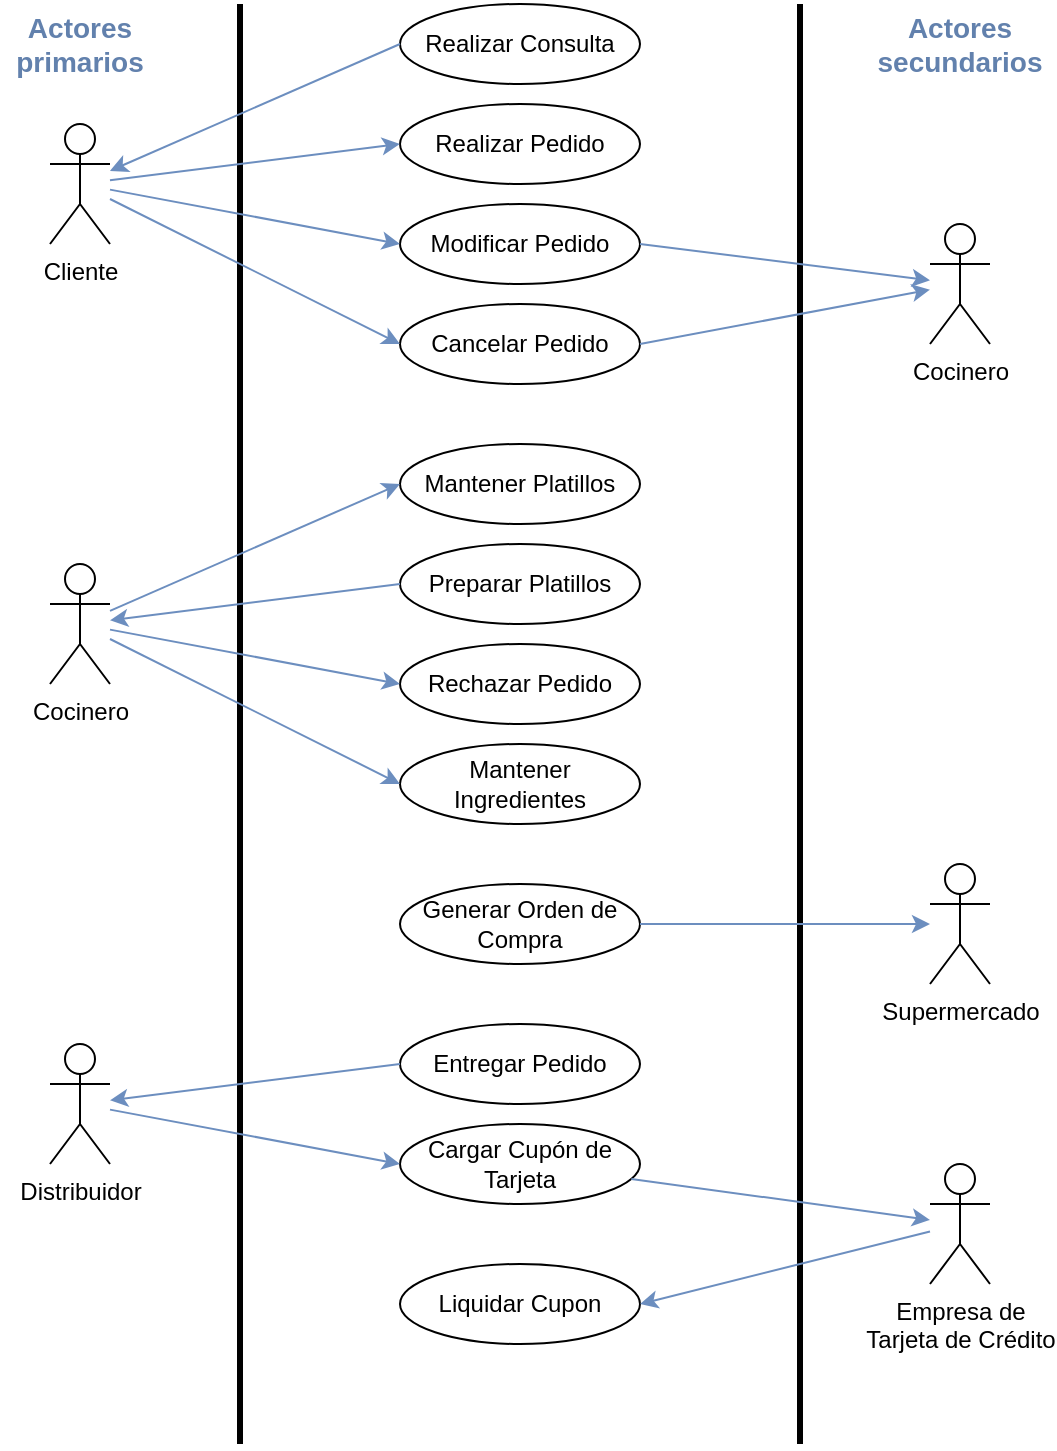 <mxfile version="13.9.0" type="device"><diagram id="zngwCTSnNqY8AsrBJGvs" name="Page-1"><mxGraphModel dx="1038" dy="479" grid="1" gridSize="10" guides="1" tooltips="1" connect="1" arrows="1" fold="1" page="1" pageScale="1" pageWidth="850" pageHeight="1100" math="0" shadow="0"><root><mxCell id="0"/><mxCell id="1" parent="0"/><mxCell id="RLjeAVOQxVMwUplg_oB_-1" value="" style="endArrow=none;html=1;strokeWidth=3;" parent="1" edge="1"><mxGeometry width="50" height="50" relative="1" as="geometry"><mxPoint x="160" y="760" as="sourcePoint"/><mxPoint x="160" y="40" as="targetPoint"/></mxGeometry></mxCell><mxCell id="RLjeAVOQxVMwUplg_oB_-2" value="" style="endArrow=none;html=1;strokeWidth=3;" parent="1" edge="1"><mxGeometry width="50" height="50" relative="1" as="geometry"><mxPoint x="440" y="760" as="sourcePoint"/><mxPoint x="440" y="40" as="targetPoint"/></mxGeometry></mxCell><mxCell id="RLjeAVOQxVMwUplg_oB_-3" value="Cliente" style="shape=umlActor;verticalLabelPosition=bottom;verticalAlign=top;html=1;outlineConnect=0;" parent="1" vertex="1"><mxGeometry x="65" y="100" width="30" height="60" as="geometry"/></mxCell><mxCell id="RLjeAVOQxVMwUplg_oB_-6" value="Actores primarios" style="text;html=1;strokeColor=none;fillColor=none;align=center;verticalAlign=middle;whiteSpace=wrap;rounded=0;strokeWidth=1;fontSize=14;fontStyle=1;fontColor=#6281AD;" parent="1" vertex="1"><mxGeometry x="40" y="40" width="80" height="40" as="geometry"/></mxCell><mxCell id="RLjeAVOQxVMwUplg_oB_-7" value="Actores secundarios" style="text;html=1;strokeColor=none;fillColor=none;align=center;verticalAlign=middle;whiteSpace=wrap;rounded=0;strokeWidth=1;fontSize=14;fontStyle=1;fontColor=#6281AD;" parent="1" vertex="1"><mxGeometry x="480" y="40" width="80" height="40" as="geometry"/></mxCell><mxCell id="RLjeAVOQxVMwUplg_oB_-9" value="Realizar Consulta" style="ellipse;whiteSpace=wrap;html=1;strokeWidth=1;fontSize=12;" parent="1" vertex="1"><mxGeometry x="240" y="40" width="120" height="40" as="geometry"/></mxCell><mxCell id="RLjeAVOQxVMwUplg_oB_-12" value="Supermercado" style="shape=umlActor;verticalLabelPosition=bottom;verticalAlign=top;html=1;outlineConnect=0;" parent="1" vertex="1"><mxGeometry x="505" y="470" width="30" height="60" as="geometry"/></mxCell><mxCell id="RLjeAVOQxVMwUplg_oB_-15" value="" style="endArrow=classic;html=1;strokeWidth=1;fontSize=14;exitX=0;exitY=0.5;exitDx=0;exitDy=0;fillColor=#dae8fc;strokeColor=#6c8ebf;" parent="1" source="RLjeAVOQxVMwUplg_oB_-9" target="RLjeAVOQxVMwUplg_oB_-3" edge="1"><mxGeometry width="50" height="50" relative="1" as="geometry"><mxPoint x="340" y="160" as="sourcePoint"/><mxPoint x="390" y="110" as="targetPoint"/></mxGeometry></mxCell><mxCell id="RLjeAVOQxVMwUplg_oB_-17" value="Realizar Pedido" style="ellipse;whiteSpace=wrap;html=1;strokeWidth=1;fontSize=12;" parent="1" vertex="1"><mxGeometry x="240" y="90" width="120" height="40" as="geometry"/></mxCell><mxCell id="RLjeAVOQxVMwUplg_oB_-18" value="" style="endArrow=classic;html=1;strokeWidth=1;fontSize=14;fillColor=#dae8fc;strokeColor=#6c8ebf;entryX=0;entryY=0.5;entryDx=0;entryDy=0;" parent="1" source="RLjeAVOQxVMwUplg_oB_-3" target="RLjeAVOQxVMwUplg_oB_-17" edge="1"><mxGeometry width="50" height="50" relative="1" as="geometry"><mxPoint x="250" y="75" as="sourcePoint"/><mxPoint x="105" y="133.906" as="targetPoint"/></mxGeometry></mxCell><mxCell id="RLjeAVOQxVMwUplg_oB_-20" value="Cocinero" style="shape=umlActor;verticalLabelPosition=bottom;verticalAlign=top;html=1;outlineConnect=0;" parent="1" vertex="1"><mxGeometry x="65" y="320" width="30" height="60" as="geometry"/></mxCell><mxCell id="RLjeAVOQxVMwUplg_oB_-21" value="Modificar Pedido" style="ellipse;whiteSpace=wrap;html=1;strokeWidth=1;fontSize=12;" parent="1" vertex="1"><mxGeometry x="240" y="140" width="120" height="40" as="geometry"/></mxCell><mxCell id="RLjeAVOQxVMwUplg_oB_-22" value="&lt;font style=&quot;font-size: 12px&quot;&gt;Cancelar Pedido&lt;/font&gt;" style="ellipse;whiteSpace=wrap;html=1;strokeWidth=1;fontSize=12;" parent="1" vertex="1"><mxGeometry x="240" y="190" width="120" height="40" as="geometry"/></mxCell><mxCell id="RLjeAVOQxVMwUplg_oB_-23" value="" style="endArrow=classic;html=1;strokeWidth=1;fontSize=14;fillColor=#dae8fc;strokeColor=#6c8ebf;entryX=0;entryY=0.5;entryDx=0;entryDy=0;" parent="1" source="RLjeAVOQxVMwUplg_oB_-3" target="RLjeAVOQxVMwUplg_oB_-21" edge="1"><mxGeometry width="50" height="50" relative="1" as="geometry"><mxPoint x="105" y="138.125" as="sourcePoint"/><mxPoint x="250" y="120" as="targetPoint"/></mxGeometry></mxCell><mxCell id="RLjeAVOQxVMwUplg_oB_-24" value="" style="endArrow=classic;html=1;strokeWidth=1;fontSize=14;fillColor=#dae8fc;strokeColor=#6c8ebf;entryX=0;entryY=0.5;entryDx=0;entryDy=0;" parent="1" source="RLjeAVOQxVMwUplg_oB_-3" target="RLjeAVOQxVMwUplg_oB_-22" edge="1"><mxGeometry width="50" height="50" relative="1" as="geometry"><mxPoint x="115" y="148.125" as="sourcePoint"/><mxPoint x="260" y="130" as="targetPoint"/></mxGeometry></mxCell><mxCell id="RLjeAVOQxVMwUplg_oB_-28" value="Mantener Platillos" style="ellipse;whiteSpace=wrap;html=1;strokeWidth=1;fontSize=12;" parent="1" vertex="1"><mxGeometry x="240" y="260" width="120" height="40" as="geometry"/></mxCell><mxCell id="RLjeAVOQxVMwUplg_oB_-29" value="" style="endArrow=classic;html=1;strokeWidth=1;fontSize=14;fillColor=#dae8fc;strokeColor=#6c8ebf;entryX=0;entryY=0.5;entryDx=0;entryDy=0;" parent="1" source="RLjeAVOQxVMwUplg_oB_-20" target="RLjeAVOQxVMwUplg_oB_-28" edge="1"><mxGeometry width="50" height="50" relative="1" as="geometry"><mxPoint x="105" y="157.5" as="sourcePoint"/><mxPoint x="250" y="230" as="targetPoint"/></mxGeometry></mxCell><mxCell id="RLjeAVOQxVMwUplg_oB_-30" value="Preparar Platillos" style="ellipse;whiteSpace=wrap;html=1;strokeWidth=1;fontSize=12;" parent="1" vertex="1"><mxGeometry x="240" y="310" width="120" height="40" as="geometry"/></mxCell><mxCell id="RLjeAVOQxVMwUplg_oB_-31" value="" style="endArrow=classic;html=1;strokeWidth=1;fontSize=14;fillColor=#dae8fc;strokeColor=#6c8ebf;exitX=0;exitY=0.5;exitDx=0;exitDy=0;" parent="1" source="RLjeAVOQxVMwUplg_oB_-30" target="RLjeAVOQxVMwUplg_oB_-20" edge="1"><mxGeometry width="50" height="50" relative="1" as="geometry"><mxPoint x="105" y="328.125" as="sourcePoint"/><mxPoint x="250" y="310" as="targetPoint"/></mxGeometry></mxCell><mxCell id="RLjeAVOQxVMwUplg_oB_-33" value="Rechazar Pedido" style="ellipse;whiteSpace=wrap;html=1;strokeWidth=1;fontSize=12;" parent="1" vertex="1"><mxGeometry x="240" y="360" width="120" height="40" as="geometry"/></mxCell><mxCell id="RLjeAVOQxVMwUplg_oB_-34" value="" style="endArrow=classic;html=1;strokeWidth=1;fontSize=14;fillColor=#dae8fc;strokeColor=#6c8ebf;entryX=0;entryY=0.5;entryDx=0;entryDy=0;" parent="1" source="RLjeAVOQxVMwUplg_oB_-20" target="RLjeAVOQxVMwUplg_oB_-33" edge="1"><mxGeometry width="50" height="50" relative="1" as="geometry"><mxPoint x="105" y="328.125" as="sourcePoint"/><mxPoint x="190" y="440" as="targetPoint"/></mxGeometry></mxCell><mxCell id="RLjeAVOQxVMwUplg_oB_-35" value="Mantener Ingredientes" style="ellipse;whiteSpace=wrap;html=1;strokeWidth=1;fontSize=12;" parent="1" vertex="1"><mxGeometry x="240" y="410" width="120" height="40" as="geometry"/></mxCell><mxCell id="RLjeAVOQxVMwUplg_oB_-36" value="" style="endArrow=classic;html=1;strokeWidth=1;fontSize=14;fillColor=#dae8fc;strokeColor=#6c8ebf;entryX=0;entryY=0.5;entryDx=0;entryDy=0;" parent="1" source="RLjeAVOQxVMwUplg_oB_-20" target="RLjeAVOQxVMwUplg_oB_-35" edge="1"><mxGeometry width="50" height="50" relative="1" as="geometry"><mxPoint x="105" y="337.5" as="sourcePoint"/><mxPoint x="250" y="410" as="targetPoint"/></mxGeometry></mxCell><mxCell id="RLjeAVOQxVMwUplg_oB_-37" value="Generar Orden de Compra" style="ellipse;whiteSpace=wrap;html=1;strokeWidth=1;fontSize=12;" parent="1" vertex="1"><mxGeometry x="240" y="480" width="120" height="40" as="geometry"/></mxCell><mxCell id="RLjeAVOQxVMwUplg_oB_-38" value="" style="endArrow=classic;html=1;strokeWidth=1;fontSize=14;fillColor=#dae8fc;strokeColor=#6c8ebf;exitX=1;exitY=0.5;exitDx=0;exitDy=0;" parent="1" source="RLjeAVOQxVMwUplg_oB_-37" target="RLjeAVOQxVMwUplg_oB_-12" edge="1"><mxGeometry width="50" height="50" relative="1" as="geometry"><mxPoint x="105" y="367.5" as="sourcePoint"/><mxPoint x="250" y="440" as="targetPoint"/></mxGeometry></mxCell><mxCell id="RLjeAVOQxVMwUplg_oB_-40" value="Distribuidor" style="shape=umlActor;verticalLabelPosition=bottom;verticalAlign=top;html=1;outlineConnect=0;" parent="1" vertex="1"><mxGeometry x="65" y="560" width="30" height="60" as="geometry"/></mxCell><mxCell id="RLjeAVOQxVMwUplg_oB_-41" value="Entregar Pedido" style="ellipse;whiteSpace=wrap;html=1;strokeWidth=1;fontSize=12;" parent="1" vertex="1"><mxGeometry x="240" y="550" width="120" height="40" as="geometry"/></mxCell><mxCell id="RLjeAVOQxVMwUplg_oB_-42" value="" style="endArrow=classic;html=1;strokeWidth=1;fontSize=14;fillColor=#dae8fc;strokeColor=#6c8ebf;exitX=0;exitY=0.5;exitDx=0;exitDy=0;" parent="1" source="RLjeAVOQxVMwUplg_oB_-41" target="RLjeAVOQxVMwUplg_oB_-40" edge="1"><mxGeometry width="50" height="50" relative="1" as="geometry"><mxPoint x="105" y="467.5" as="sourcePoint"/><mxPoint x="250" y="540" as="targetPoint"/></mxGeometry></mxCell><mxCell id="RLjeAVOQxVMwUplg_oB_-45" value="Cargar Cupón de Tarjeta" style="ellipse;whiteSpace=wrap;html=1;strokeWidth=1;fontSize=12;" parent="1" vertex="1"><mxGeometry x="240" y="600" width="120" height="40" as="geometry"/></mxCell><mxCell id="RLjeAVOQxVMwUplg_oB_-46" value="" style="endArrow=classic;html=1;strokeWidth=1;fontSize=14;fillColor=#dae8fc;strokeColor=#6c8ebf;entryX=0;entryY=0.5;entryDx=0;entryDy=0;" parent="1" source="RLjeAVOQxVMwUplg_oB_-40" target="RLjeAVOQxVMwUplg_oB_-45" edge="1"><mxGeometry width="50" height="50" relative="1" as="geometry"><mxPoint x="250" y="580.0" as="sourcePoint"/><mxPoint x="105" y="561.875" as="targetPoint"/></mxGeometry></mxCell><mxCell id="RLjeAVOQxVMwUplg_oB_-50" value="Empresa de&lt;br&gt;Tarjeta de Crédito" style="shape=umlActor;verticalLabelPosition=bottom;verticalAlign=top;html=1;outlineConnect=0;" parent="1" vertex="1"><mxGeometry x="505" y="620" width="30" height="60" as="geometry"/></mxCell><mxCell id="RLjeAVOQxVMwUplg_oB_-51" value="Liquidar Cupon" style="ellipse;whiteSpace=wrap;html=1;strokeWidth=1;fontSize=12;" parent="1" vertex="1"><mxGeometry x="240" y="670" width="120" height="40" as="geometry"/></mxCell><mxCell id="RLjeAVOQxVMwUplg_oB_-52" value="" style="endArrow=classic;html=1;strokeWidth=1;fontSize=14;fillColor=#dae8fc;strokeColor=#6c8ebf;" parent="1" source="RLjeAVOQxVMwUplg_oB_-45" target="RLjeAVOQxVMwUplg_oB_-50" edge="1"><mxGeometry width="50" height="50" relative="1" as="geometry"><mxPoint x="105" y="557.5" as="sourcePoint"/><mxPoint x="250" y="630" as="targetPoint"/></mxGeometry></mxCell><mxCell id="Ohol6Ezlm7oFbFua5rSv-1" value="Cocinero" style="shape=umlActor;verticalLabelPosition=bottom;verticalAlign=top;html=1;outlineConnect=0;" parent="1" vertex="1"><mxGeometry x="505" y="150" width="30" height="60" as="geometry"/></mxCell><mxCell id="Ohol6Ezlm7oFbFua5rSv-2" value="" style="endArrow=classic;html=1;strokeWidth=1;fontSize=14;fillColor=#dae8fc;strokeColor=#6c8ebf;exitX=1;exitY=0.5;exitDx=0;exitDy=0;" parent="1" source="RLjeAVOQxVMwUplg_oB_-21" target="Ohol6Ezlm7oFbFua5rSv-1" edge="1"><mxGeometry width="50" height="50" relative="1" as="geometry"><mxPoint x="105" y="142.812" as="sourcePoint"/><mxPoint x="250" y="170" as="targetPoint"/></mxGeometry></mxCell><mxCell id="Ohol6Ezlm7oFbFua5rSv-3" value="" style="endArrow=classic;html=1;strokeWidth=1;fontSize=14;fillColor=#dae8fc;strokeColor=#6c8ebf;exitX=1;exitY=0.5;exitDx=0;exitDy=0;" parent="1" source="RLjeAVOQxVMwUplg_oB_-22" target="Ohol6Ezlm7oFbFua5rSv-1" edge="1"><mxGeometry width="50" height="50" relative="1" as="geometry"><mxPoint x="370" y="170" as="sourcePoint"/><mxPoint x="515" y="188.125" as="targetPoint"/></mxGeometry></mxCell><mxCell id="0qmntJIa178Szbe3vGXE-1" value="" style="endArrow=classic;html=1;strokeWidth=1;fontSize=14;fillColor=#dae8fc;strokeColor=#6c8ebf;entryX=1;entryY=0.5;entryDx=0;entryDy=0;" edge="1" parent="1" source="RLjeAVOQxVMwUplg_oB_-50" target="RLjeAVOQxVMwUplg_oB_-51"><mxGeometry width="50" height="50" relative="1" as="geometry"><mxPoint x="370" y="820" as="sourcePoint"/><mxPoint x="515" y="630" as="targetPoint"/></mxGeometry></mxCell></root></mxGraphModel></diagram></mxfile>
